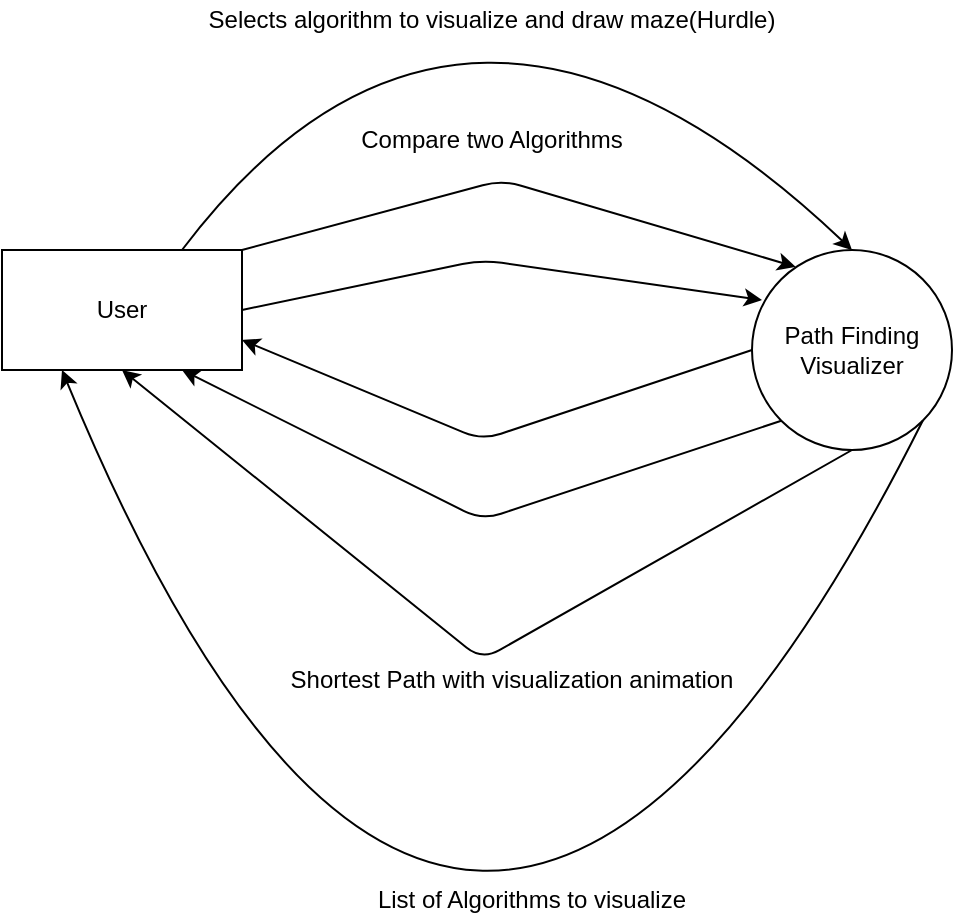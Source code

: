 <mxfile version="13.7.6" type="github">
  <diagram id="6jNcFZaKQLQX2O2uPCwZ" name="Page-1">
    <mxGraphModel dx="1038" dy="532" grid="1" gridSize="10" guides="1" tooltips="1" connect="1" arrows="1" fold="1" page="1" pageScale="1" pageWidth="850" pageHeight="1100" math="0" shadow="0">
      <root>
        <mxCell id="0" />
        <mxCell id="1" parent="0" />
        <mxCell id="8lSmy9ZzQzsi7pe0QAcy-1" value="" style="ellipse;whiteSpace=wrap;html=1;aspect=fixed;" vertex="1" parent="1">
          <mxGeometry x="545" y="185" width="100" height="100" as="geometry" />
        </mxCell>
        <mxCell id="8lSmy9ZzQzsi7pe0QAcy-2" value="" style="rounded=0;whiteSpace=wrap;html=1;" vertex="1" parent="1">
          <mxGeometry x="170" y="185" width="120" height="60" as="geometry" />
        </mxCell>
        <mxCell id="8lSmy9ZzQzsi7pe0QAcy-3" value="User" style="text;html=1;strokeColor=none;fillColor=none;align=center;verticalAlign=middle;whiteSpace=wrap;rounded=0;" vertex="1" parent="1">
          <mxGeometry x="210" y="205" width="40" height="20" as="geometry" />
        </mxCell>
        <mxCell id="8lSmy9ZzQzsi7pe0QAcy-4" value="Path Finding Visualizer" style="text;html=1;strokeColor=none;fillColor=none;align=center;verticalAlign=middle;whiteSpace=wrap;rounded=0;" vertex="1" parent="1">
          <mxGeometry x="560" y="220" width="70" height="30" as="geometry" />
        </mxCell>
        <mxCell id="8lSmy9ZzQzsi7pe0QAcy-5" value="" style="endArrow=classic;html=1;exitX=1;exitY=0.5;exitDx=0;exitDy=0;entryX=0.05;entryY=0.25;entryDx=0;entryDy=0;entryPerimeter=0;" edge="1" parent="1" source="8lSmy9ZzQzsi7pe0QAcy-2" target="8lSmy9ZzQzsi7pe0QAcy-1">
          <mxGeometry width="50" height="50" relative="1" as="geometry">
            <mxPoint x="400" y="310" as="sourcePoint" />
            <mxPoint x="450" y="260" as="targetPoint" />
            <Array as="points">
              <mxPoint x="410" y="190" />
            </Array>
          </mxGeometry>
        </mxCell>
        <mxCell id="8lSmy9ZzQzsi7pe0QAcy-11" value="" style="endArrow=classic;html=1;entryX=0.218;entryY=0.084;entryDx=0;entryDy=0;exitX=1;exitY=0;exitDx=0;exitDy=0;entryPerimeter=0;" edge="1" parent="1" source="8lSmy9ZzQzsi7pe0QAcy-2" target="8lSmy9ZzQzsi7pe0QAcy-1">
          <mxGeometry width="50" height="50" relative="1" as="geometry">
            <mxPoint x="240" y="195" as="sourcePoint" />
            <mxPoint x="605" y="195" as="targetPoint" />
            <Array as="points">
              <mxPoint x="420" y="150" />
            </Array>
          </mxGeometry>
        </mxCell>
        <mxCell id="8lSmy9ZzQzsi7pe0QAcy-12" value="" style="endArrow=classic;html=1;entryX=1;entryY=0.75;entryDx=0;entryDy=0;exitX=0;exitY=0.5;exitDx=0;exitDy=0;" edge="1" parent="1" source="8lSmy9ZzQzsi7pe0QAcy-1" target="8lSmy9ZzQzsi7pe0QAcy-2">
          <mxGeometry width="50" height="50" relative="1" as="geometry">
            <mxPoint x="540" y="240" as="sourcePoint" />
            <mxPoint x="450" y="260" as="targetPoint" />
            <Array as="points">
              <mxPoint x="410" y="280" />
            </Array>
          </mxGeometry>
        </mxCell>
        <mxCell id="8lSmy9ZzQzsi7pe0QAcy-13" value="" style="endArrow=classic;html=1;entryX=0.75;entryY=1;entryDx=0;entryDy=0;exitX=0;exitY=1;exitDx=0;exitDy=0;" edge="1" parent="1" source="8lSmy9ZzQzsi7pe0QAcy-1" target="8lSmy9ZzQzsi7pe0QAcy-2">
          <mxGeometry width="50" height="50" relative="1" as="geometry">
            <mxPoint x="545" y="260" as="sourcePoint" />
            <mxPoint x="290" y="255" as="targetPoint" />
            <Array as="points">
              <mxPoint x="410" y="320" />
            </Array>
          </mxGeometry>
        </mxCell>
        <mxCell id="8lSmy9ZzQzsi7pe0QAcy-14" value="" style="endArrow=classic;html=1;entryX=0.5;entryY=1;entryDx=0;entryDy=0;exitX=0.5;exitY=1;exitDx=0;exitDy=0;" edge="1" parent="1" source="8lSmy9ZzQzsi7pe0QAcy-1" target="8lSmy9ZzQzsi7pe0QAcy-2">
          <mxGeometry width="50" height="50" relative="1" as="geometry">
            <mxPoint x="535" y="290" as="sourcePoint" />
            <mxPoint x="280" y="285" as="targetPoint" />
            <Array as="points">
              <mxPoint x="410" y="390" />
            </Array>
          </mxGeometry>
        </mxCell>
        <mxCell id="8lSmy9ZzQzsi7pe0QAcy-15" value="Selects algorithm to visualize and draw maze(Hurdle)" style="text;html=1;strokeColor=none;fillColor=none;align=center;verticalAlign=middle;whiteSpace=wrap;rounded=0;" vertex="1" parent="1">
          <mxGeometry x="250" y="60" width="330" height="20" as="geometry" />
        </mxCell>
        <mxCell id="8lSmy9ZzQzsi7pe0QAcy-16" value="Shortest Path with visualization animation" style="text;html=1;strokeColor=none;fillColor=none;align=center;verticalAlign=middle;whiteSpace=wrap;rounded=0;" vertex="1" parent="1">
          <mxGeometry x="260" y="390" width="330" height="20" as="geometry" />
        </mxCell>
        <mxCell id="8lSmy9ZzQzsi7pe0QAcy-17" value="Compare two Algorithms" style="text;html=1;strokeColor=none;fillColor=none;align=center;verticalAlign=middle;whiteSpace=wrap;rounded=0;" vertex="1" parent="1">
          <mxGeometry x="250" y="120" width="330" height="20" as="geometry" />
        </mxCell>
        <mxCell id="8lSmy9ZzQzsi7pe0QAcy-21" value="" style="endArrow=classic;html=1;entryX=0.25;entryY=1;entryDx=0;entryDy=0;exitX=1;exitY=1;exitDx=0;exitDy=0;curved=1;" edge="1" parent="1" source="8lSmy9ZzQzsi7pe0QAcy-1" target="8lSmy9ZzQzsi7pe0QAcy-2">
          <mxGeometry width="50" height="50" relative="1" as="geometry">
            <mxPoint x="400" y="400" as="sourcePoint" />
            <mxPoint x="450" y="350" as="targetPoint" />
            <Array as="points">
              <mxPoint x="400" y="730" />
            </Array>
          </mxGeometry>
        </mxCell>
        <mxCell id="8lSmy9ZzQzsi7pe0QAcy-22" value="" style="endArrow=classic;html=1;entryX=0.5;entryY=0;entryDx=0;entryDy=0;exitX=0.75;exitY=0;exitDx=0;exitDy=0;curved=1;" edge="1" parent="1" source="8lSmy9ZzQzsi7pe0QAcy-2" target="8lSmy9ZzQzsi7pe0QAcy-1">
          <mxGeometry width="50" height="50" relative="1" as="geometry">
            <mxPoint x="400" y="320" as="sourcePoint" />
            <mxPoint x="450" y="270" as="targetPoint" />
            <Array as="points">
              <mxPoint x="400" />
            </Array>
          </mxGeometry>
        </mxCell>
        <mxCell id="8lSmy9ZzQzsi7pe0QAcy-24" value="List of Algorithms to visualize" style="text;html=1;strokeColor=none;fillColor=none;align=center;verticalAlign=middle;whiteSpace=wrap;rounded=0;" vertex="1" parent="1">
          <mxGeometry x="270" y="500" width="330" height="20" as="geometry" />
        </mxCell>
      </root>
    </mxGraphModel>
  </diagram>
</mxfile>
